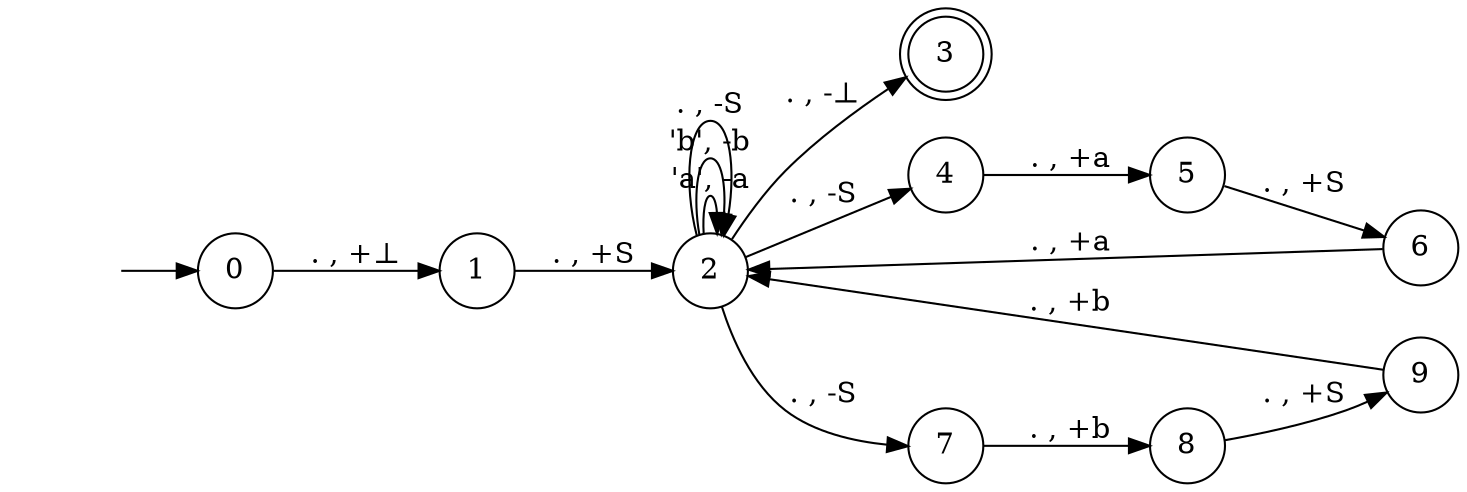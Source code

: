 digraph Palindrome {
rankdir = LR;
hidden [shape = plaintext, label = ""];
node [shape = doublecircle];
3;
node [shape = circle];
hidden -> 0;
2 -> 2 [label = "'a', -a"];
2 -> 2 [label = "'b', -b"];
0 -> 1 [label = ". , +⊥"];
1 -> 2 [label = ". , +S"];
2 -> 3 [label = ". , -⊥"];
2 -> 4 [label = ". , -S"];
4 -> 5 [label = ". , +a"];
5 -> 6 [label = ". , +S"];
6 -> 2 [label = ". , +a"];
2 -> 7 [label = ". , -S"];
7 -> 8 [label = ". , +b"];
8 -> 9 [label = ". , +S"];
9 -> 2 [label = ". , +b"];
2 -> 2 [label = ". , -S"];
}